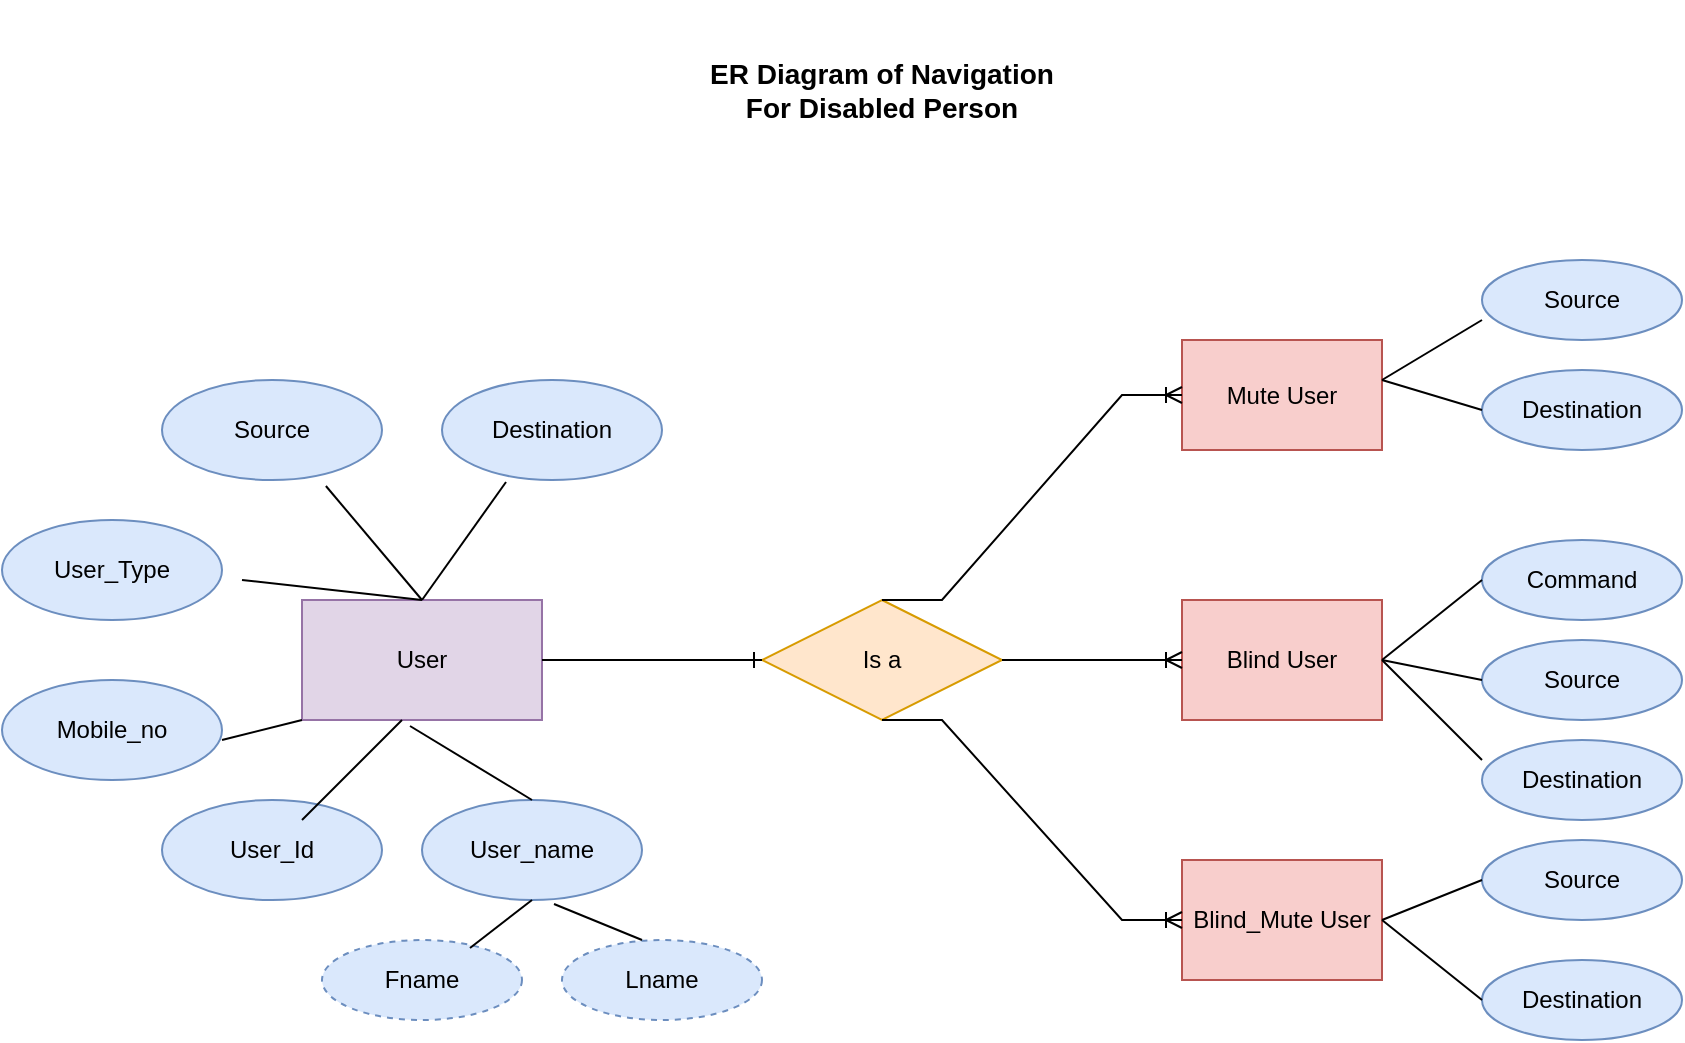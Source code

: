 <mxfile version="17.4.6" type="device"><diagram id="R2lEEEUBdFMjLlhIrx00" name="Page-1"><mxGraphModel dx="796" dy="1581" grid="1" gridSize="10" guides="1" tooltips="1" connect="1" arrows="1" fold="1" page="1" pageScale="1" pageWidth="850" pageHeight="1100" math="0" shadow="0" extFonts="Permanent Marker^https://fonts.googleapis.com/css?family=Permanent+Marker"><root><mxCell id="0"/><mxCell id="1" parent="0"/><mxCell id="igVCtvDsyTUtkEK6pkei-1" value="User" style="rounded=0;whiteSpace=wrap;html=1;fillColor=#e1d5e7;strokeColor=#9673a6;" vertex="1" parent="1"><mxGeometry x="220" y="-300" width="120" height="60" as="geometry"/></mxCell><mxCell id="igVCtvDsyTUtkEK6pkei-2" value="User_Id" style="ellipse;whiteSpace=wrap;html=1;fillColor=#dae8fc;strokeColor=#6c8ebf;" vertex="1" parent="1"><mxGeometry x="150" y="-200" width="110" height="50" as="geometry"/></mxCell><mxCell id="igVCtvDsyTUtkEK6pkei-3" value="User_name" style="ellipse;whiteSpace=wrap;html=1;fillColor=#dae8fc;strokeColor=#6c8ebf;" vertex="1" parent="1"><mxGeometry x="280" y="-200" width="110" height="50" as="geometry"/></mxCell><mxCell id="igVCtvDsyTUtkEK6pkei-6" value="Mobile_no" style="ellipse;whiteSpace=wrap;html=1;fillColor=#dae8fc;strokeColor=#6c8ebf;" vertex="1" parent="1"><mxGeometry x="70" y="-260" width="110" height="50" as="geometry"/></mxCell><mxCell id="igVCtvDsyTUtkEK6pkei-8" value="Fname" style="ellipse;whiteSpace=wrap;html=1;align=center;dashed=1;fillColor=#dae8fc;strokeColor=#6c8ebf;" vertex="1" parent="1"><mxGeometry x="230" y="-130" width="100" height="40" as="geometry"/></mxCell><mxCell id="igVCtvDsyTUtkEK6pkei-9" value="Lname" style="ellipse;whiteSpace=wrap;html=1;align=center;dashed=1;fillColor=#dae8fc;strokeColor=#6c8ebf;" vertex="1" parent="1"><mxGeometry x="350" y="-130" width="100" height="40" as="geometry"/></mxCell><mxCell id="igVCtvDsyTUtkEK6pkei-11" value="User_Type" style="ellipse;whiteSpace=wrap;html=1;fillColor=#dae8fc;strokeColor=#6c8ebf;" vertex="1" parent="1"><mxGeometry x="70" y="-340" width="110" height="50" as="geometry"/></mxCell><mxCell id="igVCtvDsyTUtkEK6pkei-12" value="Is a" style="shape=rhombus;perimeter=rhombusPerimeter;whiteSpace=wrap;html=1;align=center;fillColor=#ffe6cc;strokeColor=#d79b00;" vertex="1" parent="1"><mxGeometry x="450" y="-300" width="120" height="60" as="geometry"/></mxCell><mxCell id="igVCtvDsyTUtkEK6pkei-13" value="Blind User" style="whiteSpace=wrap;html=1;align=center;fillColor=#f8cecc;strokeColor=#b85450;" vertex="1" parent="1"><mxGeometry x="660" y="-300" width="100" height="60" as="geometry"/></mxCell><mxCell id="igVCtvDsyTUtkEK6pkei-15" value="" style="edgeStyle=entityRelationEdgeStyle;fontSize=12;html=1;endArrow=ERone;endFill=1;rounded=0;exitX=1;exitY=0.5;exitDx=0;exitDy=0;" edge="1" parent="1" source="igVCtvDsyTUtkEK6pkei-1" target="igVCtvDsyTUtkEK6pkei-12"><mxGeometry width="100" height="100" relative="1" as="geometry"><mxPoint x="400" y="-250" as="sourcePoint"/><mxPoint x="500" y="-350" as="targetPoint"/></mxGeometry></mxCell><mxCell id="igVCtvDsyTUtkEK6pkei-16" value="" style="edgeStyle=entityRelationEdgeStyle;fontSize=12;html=1;endArrow=ERoneToMany;rounded=0;entryX=0;entryY=0.5;entryDx=0;entryDy=0;" edge="1" parent="1" target="igVCtvDsyTUtkEK6pkei-13"><mxGeometry width="100" height="100" relative="1" as="geometry"><mxPoint x="570" y="-270" as="sourcePoint"/><mxPoint x="670" y="-370" as="targetPoint"/></mxGeometry></mxCell><mxCell id="igVCtvDsyTUtkEK6pkei-18" value="Source" style="ellipse;whiteSpace=wrap;html=1;fillColor=#dae8fc;strokeColor=#6c8ebf;" vertex="1" parent="1"><mxGeometry x="150" y="-410" width="110" height="50" as="geometry"/></mxCell><mxCell id="igVCtvDsyTUtkEK6pkei-19" value="Destination" style="ellipse;whiteSpace=wrap;html=1;fillColor=#dae8fc;strokeColor=#6c8ebf;" vertex="1" parent="1"><mxGeometry x="290" y="-410" width="110" height="50" as="geometry"/></mxCell><mxCell id="igVCtvDsyTUtkEK6pkei-20" value="" style="endArrow=none;html=1;rounded=0;entryX=0.291;entryY=1.02;entryDx=0;entryDy=0;entryPerimeter=0;exitX=0.5;exitY=0;exitDx=0;exitDy=0;" edge="1" parent="1" source="igVCtvDsyTUtkEK6pkei-1" target="igVCtvDsyTUtkEK6pkei-19"><mxGeometry width="50" height="50" relative="1" as="geometry"><mxPoint x="300" y="-300" as="sourcePoint"/><mxPoint x="320" y="-355" as="targetPoint"/></mxGeometry></mxCell><mxCell id="igVCtvDsyTUtkEK6pkei-22" value="" style="endArrow=none;html=1;rounded=0;entryX=0.745;entryY=1.06;entryDx=0;entryDy=0;entryPerimeter=0;exitX=0.5;exitY=0;exitDx=0;exitDy=0;" edge="1" parent="1" source="igVCtvDsyTUtkEK6pkei-1" target="igVCtvDsyTUtkEK6pkei-18"><mxGeometry width="50" height="50" relative="1" as="geometry"><mxPoint x="230" y="-301" as="sourcePoint"/><mxPoint x="252.01" y="-360" as="targetPoint"/></mxGeometry></mxCell><mxCell id="igVCtvDsyTUtkEK6pkei-23" value="" style="endArrow=none;html=1;rounded=0;" edge="1" parent="1"><mxGeometry width="50" height="50" relative="1" as="geometry"><mxPoint x="280" y="-300" as="sourcePoint"/><mxPoint x="190" y="-310" as="targetPoint"/></mxGeometry></mxCell><mxCell id="igVCtvDsyTUtkEK6pkei-24" value="" style="endArrow=none;html=1;rounded=0;entryX=0;entryY=1;entryDx=0;entryDy=0;" edge="1" parent="1" target="igVCtvDsyTUtkEK6pkei-1"><mxGeometry width="50" height="50" relative="1" as="geometry"><mxPoint x="180" y="-230" as="sourcePoint"/><mxPoint x="230" y="-280" as="targetPoint"/></mxGeometry></mxCell><mxCell id="igVCtvDsyTUtkEK6pkei-25" value="" style="endArrow=none;html=1;rounded=0;" edge="1" parent="1"><mxGeometry width="50" height="50" relative="1" as="geometry"><mxPoint x="220" y="-190" as="sourcePoint"/><mxPoint x="270" y="-240" as="targetPoint"/></mxGeometry></mxCell><mxCell id="igVCtvDsyTUtkEK6pkei-26" value="" style="endArrow=none;html=1;rounded=0;entryX=0.45;entryY=1.05;entryDx=0;entryDy=0;entryPerimeter=0;exitX=0.5;exitY=0;exitDx=0;exitDy=0;" edge="1" parent="1" source="igVCtvDsyTUtkEK6pkei-3" target="igVCtvDsyTUtkEK6pkei-1"><mxGeometry width="50" height="50" relative="1" as="geometry"><mxPoint x="290" y="-190" as="sourcePoint"/><mxPoint x="340" y="-240" as="targetPoint"/></mxGeometry></mxCell><mxCell id="igVCtvDsyTUtkEK6pkei-28" value="" style="endArrow=none;html=1;rounded=0;entryX=0.5;entryY=1;entryDx=0;entryDy=0;exitX=0.74;exitY=0.1;exitDx=0;exitDy=0;exitPerimeter=0;" edge="1" parent="1" source="igVCtvDsyTUtkEK6pkei-8" target="igVCtvDsyTUtkEK6pkei-3"><mxGeometry width="50" height="50" relative="1" as="geometry"><mxPoint x="290" y="-91" as="sourcePoint"/><mxPoint x="312.01" y="-150" as="targetPoint"/></mxGeometry></mxCell><mxCell id="igVCtvDsyTUtkEK6pkei-29" value="" style="endArrow=none;html=1;rounded=0;entryX=0.6;entryY=1.04;entryDx=0;entryDy=0;entryPerimeter=0;" edge="1" parent="1" target="igVCtvDsyTUtkEK6pkei-3"><mxGeometry width="50" height="50" relative="1" as="geometry"><mxPoint x="390" y="-130" as="sourcePoint"/><mxPoint x="440" y="-180" as="targetPoint"/></mxGeometry></mxCell><mxCell id="igVCtvDsyTUtkEK6pkei-32" value="Mute User" style="whiteSpace=wrap;html=1;align=center;fillColor=#f8cecc;strokeColor=#b85450;" vertex="1" parent="1"><mxGeometry x="660" y="-430" width="100" height="55" as="geometry"/></mxCell><mxCell id="igVCtvDsyTUtkEK6pkei-33" value="Blind_Mute User" style="whiteSpace=wrap;html=1;align=center;fillColor=#f8cecc;strokeColor=#b85450;" vertex="1" parent="1"><mxGeometry x="660" y="-170" width="100" height="60" as="geometry"/></mxCell><mxCell id="igVCtvDsyTUtkEK6pkei-34" value="" style="edgeStyle=entityRelationEdgeStyle;fontSize=12;html=1;endArrow=ERoneToMany;rounded=0;entryX=0;entryY=0.5;entryDx=0;entryDy=0;" edge="1" parent="1" target="igVCtvDsyTUtkEK6pkei-32"><mxGeometry width="100" height="100" relative="1" as="geometry"><mxPoint x="510" y="-300" as="sourcePoint"/><mxPoint x="600" y="-400" as="targetPoint"/></mxGeometry></mxCell><mxCell id="igVCtvDsyTUtkEK6pkei-35" value="" style="edgeStyle=entityRelationEdgeStyle;fontSize=12;html=1;endArrow=ERoneToMany;rounded=0;entryX=0;entryY=0.5;entryDx=0;entryDy=0;" edge="1" parent="1" target="igVCtvDsyTUtkEK6pkei-33"><mxGeometry width="100" height="100" relative="1" as="geometry"><mxPoint x="510" y="-240" as="sourcePoint"/><mxPoint x="610" y="-340" as="targetPoint"/></mxGeometry></mxCell><mxCell id="igVCtvDsyTUtkEK6pkei-40" value="Command" style="ellipse;whiteSpace=wrap;html=1;align=center;fillColor=#dae8fc;strokeColor=#6c8ebf;" vertex="1" parent="1"><mxGeometry x="810" y="-330" width="100" height="40" as="geometry"/></mxCell><mxCell id="igVCtvDsyTUtkEK6pkei-41" value="Source" style="ellipse;whiteSpace=wrap;html=1;align=center;fillColor=#dae8fc;strokeColor=#6c8ebf;" vertex="1" parent="1"><mxGeometry x="810" y="-280" width="100" height="40" as="geometry"/></mxCell><mxCell id="igVCtvDsyTUtkEK6pkei-42" value="Destination" style="ellipse;whiteSpace=wrap;html=1;align=center;fillColor=#dae8fc;strokeColor=#6c8ebf;" vertex="1" parent="1"><mxGeometry x="810" y="-230" width="100" height="40" as="geometry"/></mxCell><mxCell id="igVCtvDsyTUtkEK6pkei-43" value="Source" style="ellipse;whiteSpace=wrap;html=1;align=center;fillColor=#dae8fc;strokeColor=#6c8ebf;" vertex="1" parent="1"><mxGeometry x="810" y="-470" width="100" height="40" as="geometry"/></mxCell><mxCell id="igVCtvDsyTUtkEK6pkei-44" value="Destination" style="ellipse;whiteSpace=wrap;html=1;align=center;fillColor=#dae8fc;strokeColor=#6c8ebf;" vertex="1" parent="1"><mxGeometry x="810" y="-415" width="100" height="40" as="geometry"/></mxCell><mxCell id="igVCtvDsyTUtkEK6pkei-45" value="Source" style="ellipse;whiteSpace=wrap;html=1;align=center;fillColor=#dae8fc;strokeColor=#6c8ebf;" vertex="1" parent="1"><mxGeometry x="810" y="-180" width="100" height="40" as="geometry"/></mxCell><mxCell id="igVCtvDsyTUtkEK6pkei-46" value="Destination" style="ellipse;whiteSpace=wrap;html=1;align=center;fillColor=#dae8fc;strokeColor=#6c8ebf;" vertex="1" parent="1"><mxGeometry x="810" y="-120" width="100" height="40" as="geometry"/></mxCell><mxCell id="igVCtvDsyTUtkEK6pkei-47" value="" style="endArrow=none;html=1;rounded=0;entryX=0;entryY=0.75;entryDx=0;entryDy=0;entryPerimeter=0;" edge="1" parent="1" target="igVCtvDsyTUtkEK6pkei-43"><mxGeometry width="50" height="50" relative="1" as="geometry"><mxPoint x="760" y="-410" as="sourcePoint"/><mxPoint x="810" y="-460" as="targetPoint"/></mxGeometry></mxCell><mxCell id="igVCtvDsyTUtkEK6pkei-48" value="" style="endArrow=none;html=1;rounded=0;entryX=0;entryY=0.5;entryDx=0;entryDy=0;" edge="1" parent="1" target="igVCtvDsyTUtkEK6pkei-44"><mxGeometry width="50" height="50" relative="1" as="geometry"><mxPoint x="760" y="-410" as="sourcePoint"/><mxPoint x="810" y="-450" as="targetPoint"/></mxGeometry></mxCell><mxCell id="igVCtvDsyTUtkEK6pkei-49" value="" style="endArrow=none;html=1;rounded=0;entryX=0;entryY=0.5;entryDx=0;entryDy=0;" edge="1" parent="1" target="igVCtvDsyTUtkEK6pkei-40"><mxGeometry width="50" height="50" relative="1" as="geometry"><mxPoint x="760" y="-270" as="sourcePoint"/><mxPoint x="810" y="-320" as="targetPoint"/></mxGeometry></mxCell><mxCell id="igVCtvDsyTUtkEK6pkei-50" value="" style="endArrow=none;html=1;rounded=0;entryX=0;entryY=0.5;entryDx=0;entryDy=0;exitX=1;exitY=0.5;exitDx=0;exitDy=0;" edge="1" parent="1" source="igVCtvDsyTUtkEK6pkei-13" target="igVCtvDsyTUtkEK6pkei-41"><mxGeometry width="50" height="50" relative="1" as="geometry"><mxPoint x="770" y="-260" as="sourcePoint"/><mxPoint x="820" y="-300" as="targetPoint"/></mxGeometry></mxCell><mxCell id="igVCtvDsyTUtkEK6pkei-51" value="" style="endArrow=none;html=1;rounded=0;entryX=0;entryY=0.25;entryDx=0;entryDy=0;entryPerimeter=0;" edge="1" parent="1" target="igVCtvDsyTUtkEK6pkei-42"><mxGeometry width="50" height="50" relative="1" as="geometry"><mxPoint x="760" y="-270" as="sourcePoint"/><mxPoint x="830" y="-290" as="targetPoint"/></mxGeometry></mxCell><mxCell id="igVCtvDsyTUtkEK6pkei-52" value="" style="endArrow=none;html=1;rounded=0;entryX=0;entryY=0.5;entryDx=0;entryDy=0;" edge="1" parent="1" target="igVCtvDsyTUtkEK6pkei-45"><mxGeometry width="50" height="50" relative="1" as="geometry"><mxPoint x="760" y="-140" as="sourcePoint"/><mxPoint x="810" y="-180" as="targetPoint"/></mxGeometry></mxCell><mxCell id="igVCtvDsyTUtkEK6pkei-53" value="" style="endArrow=none;html=1;rounded=0;entryX=0;entryY=0.5;entryDx=0;entryDy=0;exitX=1;exitY=0.5;exitDx=0;exitDy=0;" edge="1" parent="1" source="igVCtvDsyTUtkEK6pkei-33" target="igVCtvDsyTUtkEK6pkei-46"><mxGeometry width="50" height="50" relative="1" as="geometry"><mxPoint x="770" y="-130" as="sourcePoint"/><mxPoint x="820" y="-150" as="targetPoint"/></mxGeometry></mxCell><mxCell id="igVCtvDsyTUtkEK6pkei-54" value="&lt;font style=&quot;font-size: 14px&quot;&gt;&lt;b&gt;ER Diagram of Navigation For Disabled Person&lt;/b&gt;&lt;/font&gt;" style="text;html=1;strokeColor=none;fillColor=none;align=center;verticalAlign=middle;whiteSpace=wrap;rounded=0;" vertex="1" parent="1"><mxGeometry x="410" y="-600" width="200" height="90" as="geometry"/></mxCell></root></mxGraphModel></diagram></mxfile>